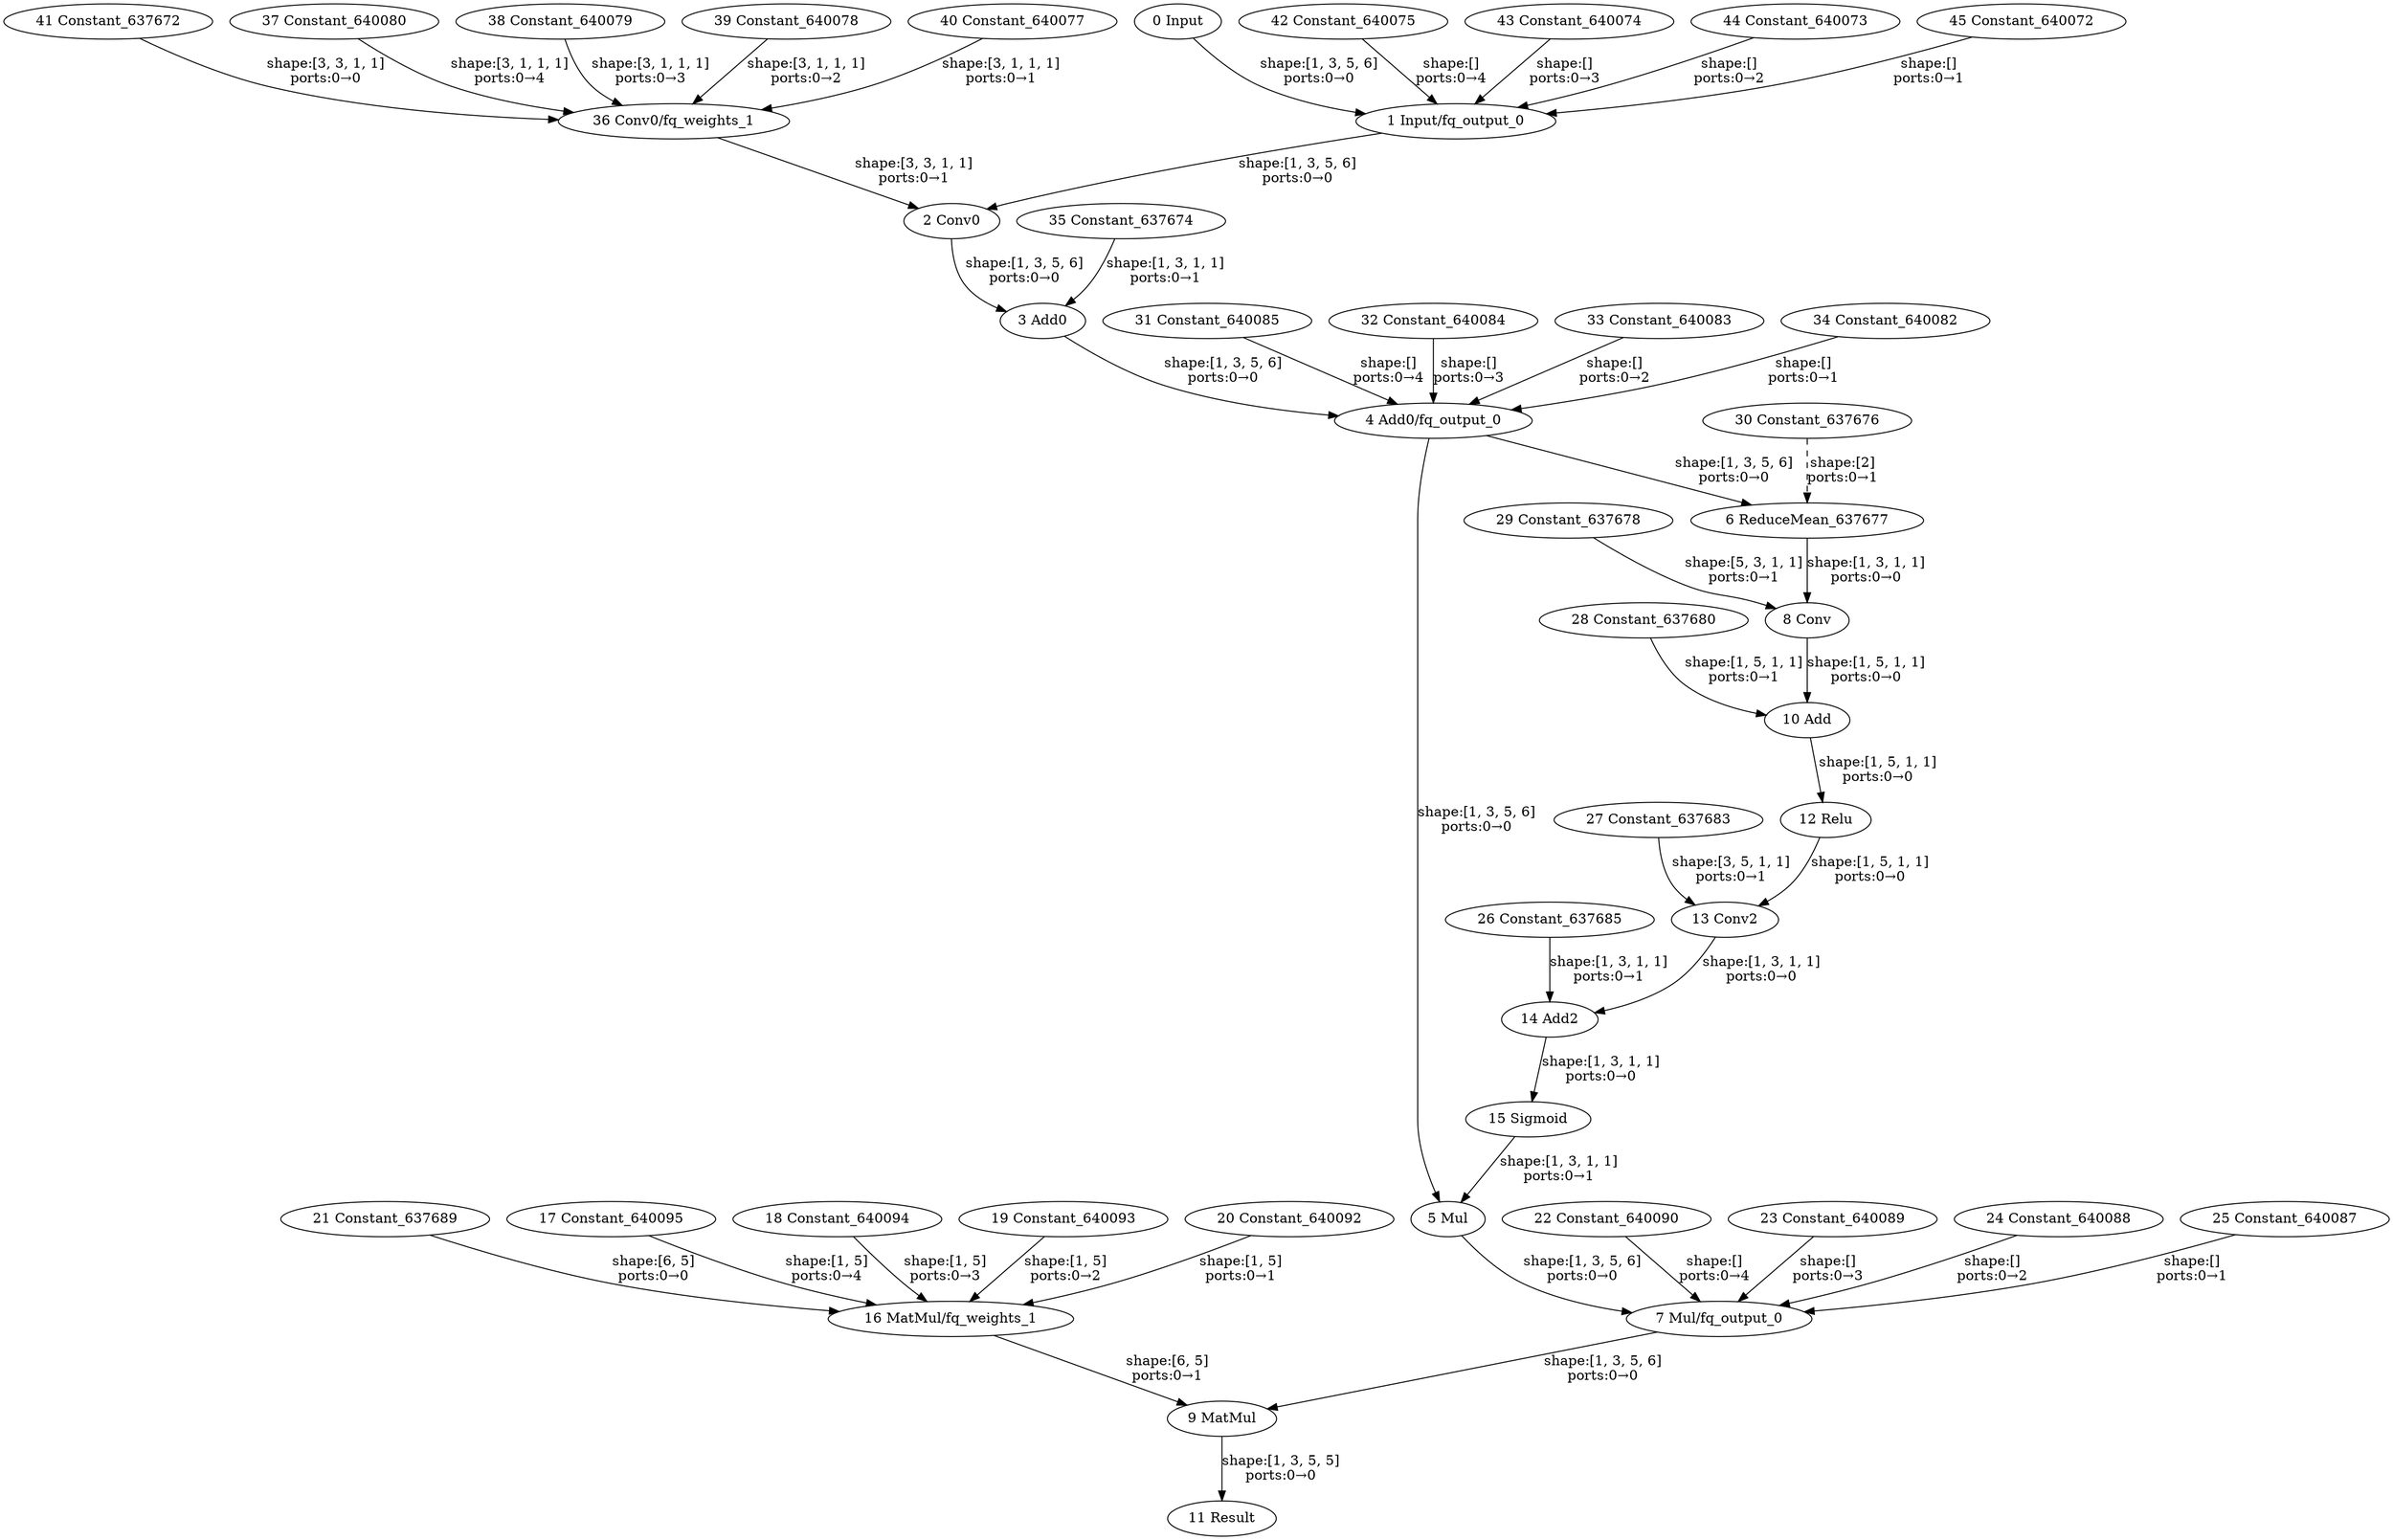 strict digraph  {
"0 Input" [id=0, type=Parameter];
"1 Input/fq_output_0" [id=1, type=FakeQuantize];
"2 Conv0" [id=2, type=Convolution];
"3 Add0" [id=3, type=Add];
"4 Add0/fq_output_0" [id=4, type=FakeQuantize];
"5 Mul" [id=5, type=Multiply];
"6 ReduceMean_637677" [id=6, type=ReduceMean];
"7 Mul/fq_output_0" [id=7, type=FakeQuantize];
"8 Conv" [id=8, type=Convolution];
"9 MatMul" [id=9, type=MatMul];
"10 Add" [id=10, type=Add];
"11 Result" [id=11, type=Result];
"12 Relu" [id=12, type=Relu];
"13 Conv2" [id=13, type=Convolution];
"14 Add2" [id=14, type=Add];
"15 Sigmoid" [id=15, type=Sigmoid];
"16 MatMul/fq_weights_1" [id=16, type=FakeQuantize];
"17 Constant_640095" [id=17, type=Constant];
"18 Constant_640094" [id=18, type=Constant];
"19 Constant_640093" [id=19, type=Constant];
"20 Constant_640092" [id=20, type=Constant];
"21 Constant_637689" [id=21, type=Constant];
"22 Constant_640090" [id=22, type=Constant];
"23 Constant_640089" [id=23, type=Constant];
"24 Constant_640088" [id=24, type=Constant];
"25 Constant_640087" [id=25, type=Constant];
"26 Constant_637685" [id=26, type=Constant];
"27 Constant_637683" [id=27, type=Constant];
"28 Constant_637680" [id=28, type=Constant];
"29 Constant_637678" [id=29, type=Constant];
"30 Constant_637676" [id=30, type=Constant];
"31 Constant_640085" [id=31, type=Constant];
"32 Constant_640084" [id=32, type=Constant];
"33 Constant_640083" [id=33, type=Constant];
"34 Constant_640082" [id=34, type=Constant];
"35 Constant_637674" [id=35, type=Constant];
"36 Conv0/fq_weights_1" [id=36, type=FakeQuantize];
"37 Constant_640080" [id=37, type=Constant];
"38 Constant_640079" [id=38, type=Constant];
"39 Constant_640078" [id=39, type=Constant];
"40 Constant_640077" [id=40, type=Constant];
"41 Constant_637672" [id=41, type=Constant];
"42 Constant_640075" [id=42, type=Constant];
"43 Constant_640074" [id=43, type=Constant];
"44 Constant_640073" [id=44, type=Constant];
"45 Constant_640072" [id=45, type=Constant];
"0 Input" -> "1 Input/fq_output_0"  [label="shape:[1, 3, 5, 6]\nports:0→0", style=solid];
"1 Input/fq_output_0" -> "2 Conv0"  [label="shape:[1, 3, 5, 6]\nports:0→0", style=solid];
"2 Conv0" -> "3 Add0"  [label="shape:[1, 3, 5, 6]\nports:0→0", style=solid];
"3 Add0" -> "4 Add0/fq_output_0"  [label="shape:[1, 3, 5, 6]\nports:0→0", style=solid];
"4 Add0/fq_output_0" -> "5 Mul"  [label="shape:[1, 3, 5, 6]\nports:0→0", style=solid];
"4 Add0/fq_output_0" -> "6 ReduceMean_637677"  [label="shape:[1, 3, 5, 6]\nports:0→0", style=solid];
"5 Mul" -> "7 Mul/fq_output_0"  [label="shape:[1, 3, 5, 6]\nports:0→0", style=solid];
"6 ReduceMean_637677" -> "8 Conv"  [label="shape:[1, 3, 1, 1]\nports:0→0", style=solid];
"7 Mul/fq_output_0" -> "9 MatMul"  [label="shape:[1, 3, 5, 6]\nports:0→0", style=solid];
"8 Conv" -> "10 Add"  [label="shape:[1, 5, 1, 1]\nports:0→0", style=solid];
"9 MatMul" -> "11 Result"  [label="shape:[1, 3, 5, 5]\nports:0→0", style=solid];
"10 Add" -> "12 Relu"  [label="shape:[1, 5, 1, 1]\nports:0→0", style=solid];
"12 Relu" -> "13 Conv2"  [label="shape:[1, 5, 1, 1]\nports:0→0", style=solid];
"13 Conv2" -> "14 Add2"  [label="shape:[1, 3, 1, 1]\nports:0→0", style=solid];
"14 Add2" -> "15 Sigmoid"  [label="shape:[1, 3, 1, 1]\nports:0→0", style=solid];
"15 Sigmoid" -> "5 Mul"  [label="shape:[1, 3, 1, 1]\nports:0→1", style=solid];
"16 MatMul/fq_weights_1" -> "9 MatMul"  [label="shape:[6, 5]\nports:0→1", style=solid];
"17 Constant_640095" -> "16 MatMul/fq_weights_1"  [label="shape:[1, 5]\nports:0→4", style=solid];
"18 Constant_640094" -> "16 MatMul/fq_weights_1"  [label="shape:[1, 5]\nports:0→3", style=solid];
"19 Constant_640093" -> "16 MatMul/fq_weights_1"  [label="shape:[1, 5]\nports:0→2", style=solid];
"20 Constant_640092" -> "16 MatMul/fq_weights_1"  [label="shape:[1, 5]\nports:0→1", style=solid];
"21 Constant_637689" -> "16 MatMul/fq_weights_1"  [label="shape:[6, 5]\nports:0→0", style=solid];
"22 Constant_640090" -> "7 Mul/fq_output_0"  [label="shape:[]\nports:0→4", style=solid];
"23 Constant_640089" -> "7 Mul/fq_output_0"  [label="shape:[]\nports:0→3", style=solid];
"24 Constant_640088" -> "7 Mul/fq_output_0"  [label="shape:[]\nports:0→2", style=solid];
"25 Constant_640087" -> "7 Mul/fq_output_0"  [label="shape:[]\nports:0→1", style=solid];
"26 Constant_637685" -> "14 Add2"  [label="shape:[1, 3, 1, 1]\nports:0→1", style=solid];
"27 Constant_637683" -> "13 Conv2"  [label="shape:[3, 5, 1, 1]\nports:0→1", style=solid];
"28 Constant_637680" -> "10 Add"  [label="shape:[1, 5, 1, 1]\nports:0→1", style=solid];
"29 Constant_637678" -> "8 Conv"  [label="shape:[5, 3, 1, 1]\nports:0→1", style=solid];
"30 Constant_637676" -> "6 ReduceMean_637677"  [label="shape:[2]\nports:0→1", style=dashed];
"31 Constant_640085" -> "4 Add0/fq_output_0"  [label="shape:[]\nports:0→4", style=solid];
"32 Constant_640084" -> "4 Add0/fq_output_0"  [label="shape:[]\nports:0→3", style=solid];
"33 Constant_640083" -> "4 Add0/fq_output_0"  [label="shape:[]\nports:0→2", style=solid];
"34 Constant_640082" -> "4 Add0/fq_output_0"  [label="shape:[]\nports:0→1", style=solid];
"35 Constant_637674" -> "3 Add0"  [label="shape:[1, 3, 1, 1]\nports:0→1", style=solid];
"36 Conv0/fq_weights_1" -> "2 Conv0"  [label="shape:[3, 3, 1, 1]\nports:0→1", style=solid];
"37 Constant_640080" -> "36 Conv0/fq_weights_1"  [label="shape:[3, 1, 1, 1]\nports:0→4", style=solid];
"38 Constant_640079" -> "36 Conv0/fq_weights_1"  [label="shape:[3, 1, 1, 1]\nports:0→3", style=solid];
"39 Constant_640078" -> "36 Conv0/fq_weights_1"  [label="shape:[3, 1, 1, 1]\nports:0→2", style=solid];
"40 Constant_640077" -> "36 Conv0/fq_weights_1"  [label="shape:[3, 1, 1, 1]\nports:0→1", style=solid];
"41 Constant_637672" -> "36 Conv0/fq_weights_1"  [label="shape:[3, 3, 1, 1]\nports:0→0", style=solid];
"42 Constant_640075" -> "1 Input/fq_output_0"  [label="shape:[]\nports:0→4", style=solid];
"43 Constant_640074" -> "1 Input/fq_output_0"  [label="shape:[]\nports:0→3", style=solid];
"44 Constant_640073" -> "1 Input/fq_output_0"  [label="shape:[]\nports:0→2", style=solid];
"45 Constant_640072" -> "1 Input/fq_output_0"  [label="shape:[]\nports:0→1", style=solid];
}
